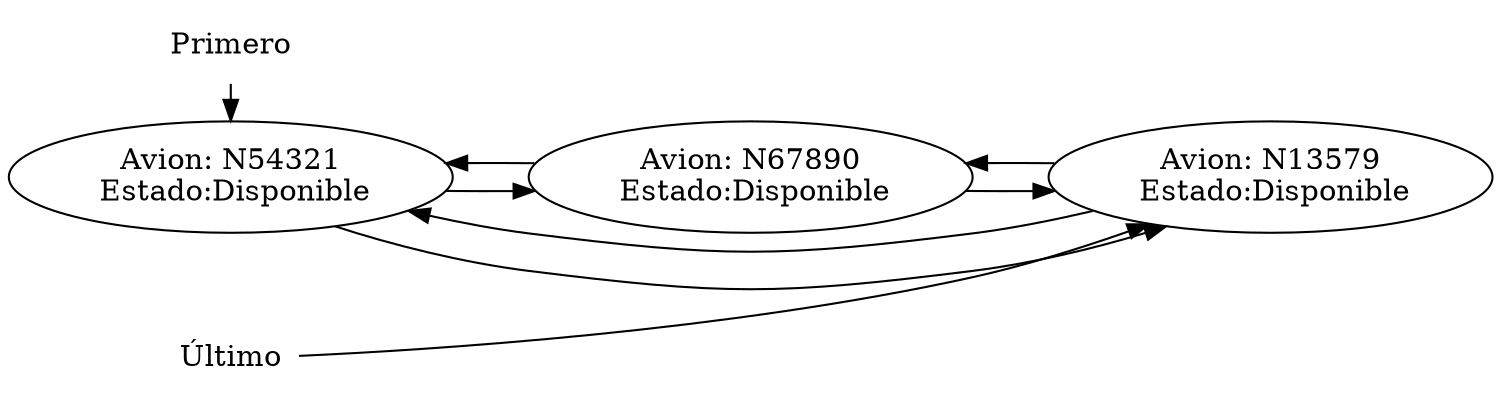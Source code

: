 digraph ListaCircularDoble {
    rankdir=LR;
    Primero [shape=plaintext, label="Primero"];    Ultimo [shape=plaintext, label="Último"];    "0x2743b6b1510" [label="Avion: N54321\n Estado:Disponible"];
    "0x2743b6b1510" -> "0x2743b6b16a0";
    "0x2743b6b16a0" -> "0x2743b6b1510" [constraint=false];
    "0x2743b6b16a0" [label="Avion: N67890\n Estado:Disponible"];
    "0x2743b6b16a0" -> "0x2743b923970";
    "0x2743b923970" -> "0x2743b6b16a0" [constraint=false];
    "0x2743b923970" [label="Avion: N13579\n Estado:Disponible"];
    "0x2743b6b1510" -> "0x2743b923970" [constraint=false];
    "0x2743b923970" -> "0x2743b6b1510" [constraint=false];
    Primero -> "0x2743b6b1510" [constraint=false];
    Ultimo -> "0x2743b923970" [constraint=false];
}
